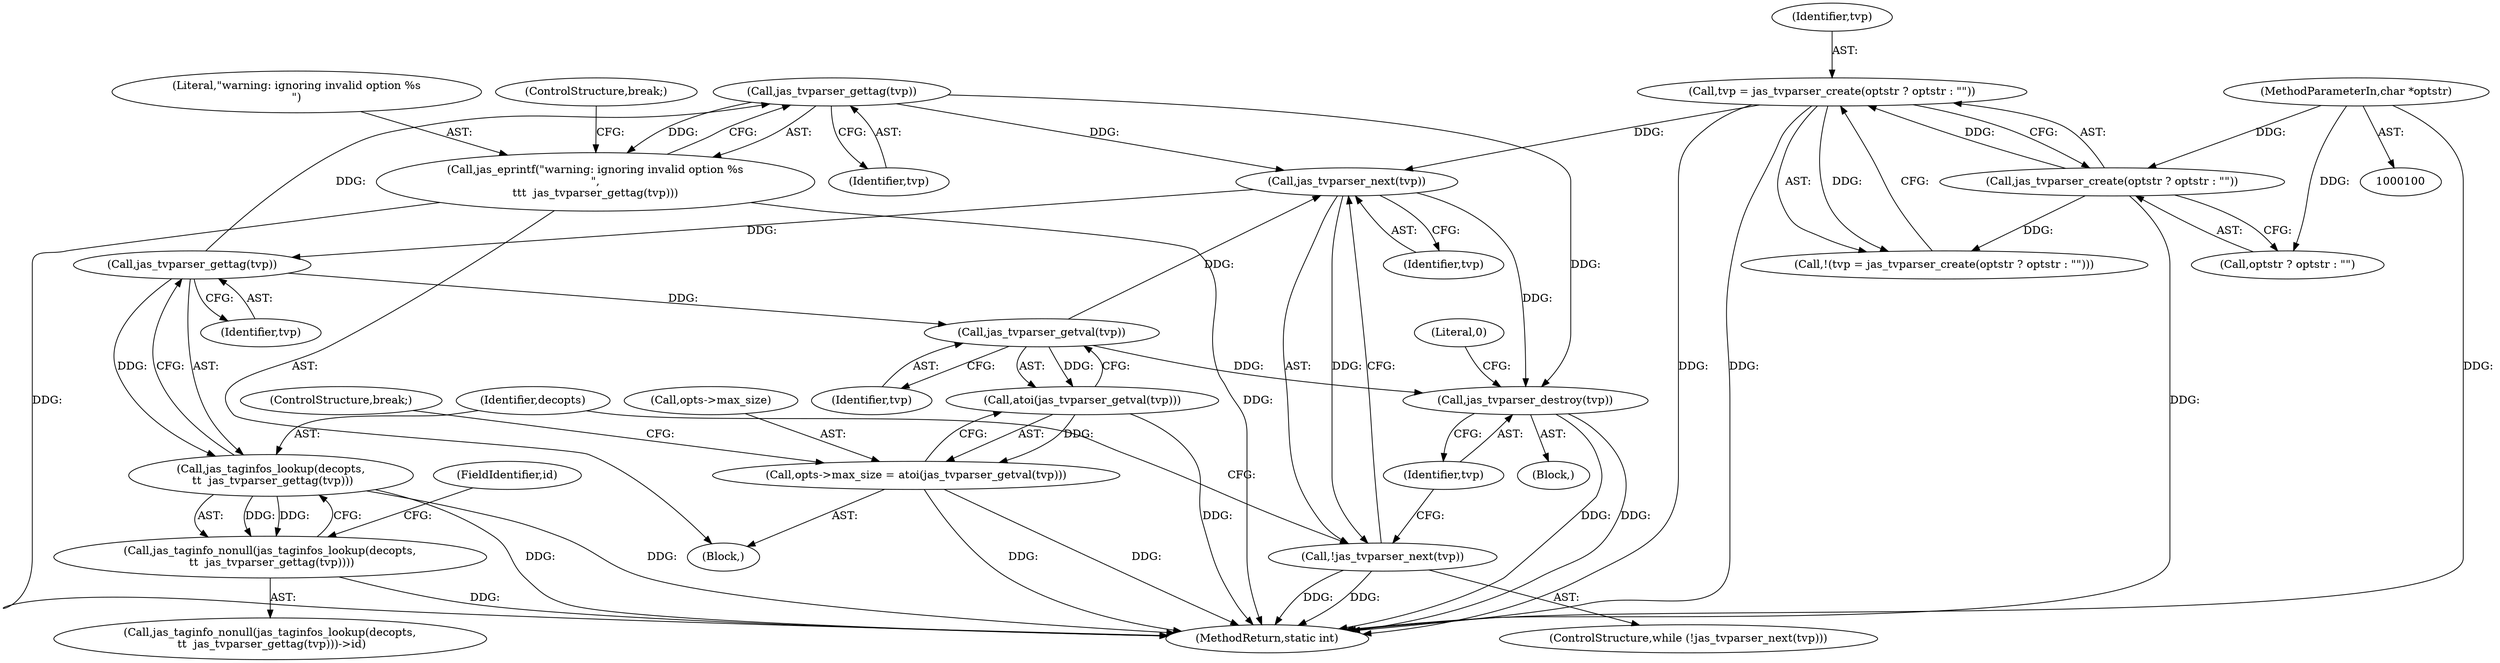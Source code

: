 digraph "0_jasper_d42b2388f7f8e0332c846675133acea151fc557a_39@pointer" {
"1000149" [label="(Call,jas_tvparser_gettag(tvp))"];
"1000133" [label="(Call,jas_tvparser_gettag(tvp))"];
"1000125" [label="(Call,jas_tvparser_next(tvp))"];
"1000143" [label="(Call,jas_tvparser_getval(tvp))"];
"1000112" [label="(Call,tvp = jas_tvparser_create(optstr ? optstr : \"\"))"];
"1000114" [label="(Call,jas_tvparser_create(optstr ? optstr : \"\"))"];
"1000101" [label="(MethodParameterIn,char *optstr)"];
"1000149" [label="(Call,jas_tvparser_gettag(tvp))"];
"1000124" [label="(Call,!jas_tvparser_next(tvp))"];
"1000131" [label="(Call,jas_taginfos_lookup(decopts,\n \t\t  jas_tvparser_gettag(tvp)))"];
"1000130" [label="(Call,jas_taginfo_nonull(jas_taginfos_lookup(decopts,\n \t\t  jas_tvparser_gettag(tvp))))"];
"1000142" [label="(Call,atoi(jas_tvparser_getval(tvp)))"];
"1000138" [label="(Call,opts->max_size = atoi(jas_tvparser_getval(tvp)))"];
"1000152" [label="(Call,jas_tvparser_destroy(tvp))"];
"1000147" [label="(Call,jas_eprintf(\"warning: ignoring invalid option %s\n\",\n\t\t\t  jas_tvparser_gettag(tvp)))"];
"1000133" [label="(Call,jas_tvparser_gettag(tvp))"];
"1000125" [label="(Call,jas_tvparser_next(tvp))"];
"1000129" [label="(Call,jas_taginfo_nonull(jas_taginfos_lookup(decopts,\n \t\t  jas_tvparser_gettag(tvp)))->id)"];
"1000148" [label="(Literal,\"warning: ignoring invalid option %s\n\")"];
"1000155" [label="(Literal,0)"];
"1000136" [label="(Block,)"];
"1000113" [label="(Identifier,tvp)"];
"1000147" [label="(Call,jas_eprintf(\"warning: ignoring invalid option %s\n\",\n\t\t\t  jas_tvparser_gettag(tvp)))"];
"1000139" [label="(Call,opts->max_size)"];
"1000142" [label="(Call,atoi(jas_tvparser_getval(tvp)))"];
"1000112" [label="(Call,tvp = jas_tvparser_create(optstr ? optstr : \"\"))"];
"1000138" [label="(Call,opts->max_size = atoi(jas_tvparser_getval(tvp)))"];
"1000145" [label="(ControlStructure,break;)"];
"1000103" [label="(Block,)"];
"1000130" [label="(Call,jas_taginfo_nonull(jas_taginfos_lookup(decopts,\n \t\t  jas_tvparser_gettag(tvp))))"];
"1000144" [label="(Identifier,tvp)"];
"1000151" [label="(ControlStructure,break;)"];
"1000152" [label="(Call,jas_tvparser_destroy(tvp))"];
"1000114" [label="(Call,jas_tvparser_create(optstr ? optstr : \"\"))"];
"1000153" [label="(Identifier,tvp)"];
"1000135" [label="(FieldIdentifier,id)"];
"1000132" [label="(Identifier,decopts)"];
"1000124" [label="(Call,!jas_tvparser_next(tvp))"];
"1000156" [label="(MethodReturn,static int)"];
"1000149" [label="(Call,jas_tvparser_gettag(tvp))"];
"1000143" [label="(Call,jas_tvparser_getval(tvp))"];
"1000131" [label="(Call,jas_taginfos_lookup(decopts,\n \t\t  jas_tvparser_gettag(tvp)))"];
"1000150" [label="(Identifier,tvp)"];
"1000111" [label="(Call,!(tvp = jas_tvparser_create(optstr ? optstr : \"\")))"];
"1000123" [label="(ControlStructure,while (!jas_tvparser_next(tvp)))"];
"1000134" [label="(Identifier,tvp)"];
"1000115" [label="(Call,optstr ? optstr : \"\")"];
"1000126" [label="(Identifier,tvp)"];
"1000101" [label="(MethodParameterIn,char *optstr)"];
"1000149" -> "1000147"  [label="AST: "];
"1000149" -> "1000150"  [label="CFG: "];
"1000150" -> "1000149"  [label="AST: "];
"1000147" -> "1000149"  [label="CFG: "];
"1000149" -> "1000125"  [label="DDG: "];
"1000149" -> "1000147"  [label="DDG: "];
"1000133" -> "1000149"  [label="DDG: "];
"1000149" -> "1000152"  [label="DDG: "];
"1000133" -> "1000131"  [label="AST: "];
"1000133" -> "1000134"  [label="CFG: "];
"1000134" -> "1000133"  [label="AST: "];
"1000131" -> "1000133"  [label="CFG: "];
"1000133" -> "1000131"  [label="DDG: "];
"1000125" -> "1000133"  [label="DDG: "];
"1000133" -> "1000143"  [label="DDG: "];
"1000125" -> "1000124"  [label="AST: "];
"1000125" -> "1000126"  [label="CFG: "];
"1000126" -> "1000125"  [label="AST: "];
"1000124" -> "1000125"  [label="CFG: "];
"1000125" -> "1000124"  [label="DDG: "];
"1000143" -> "1000125"  [label="DDG: "];
"1000112" -> "1000125"  [label="DDG: "];
"1000125" -> "1000152"  [label="DDG: "];
"1000143" -> "1000142"  [label="AST: "];
"1000143" -> "1000144"  [label="CFG: "];
"1000144" -> "1000143"  [label="AST: "];
"1000142" -> "1000143"  [label="CFG: "];
"1000143" -> "1000142"  [label="DDG: "];
"1000143" -> "1000152"  [label="DDG: "];
"1000112" -> "1000111"  [label="AST: "];
"1000112" -> "1000114"  [label="CFG: "];
"1000113" -> "1000112"  [label="AST: "];
"1000114" -> "1000112"  [label="AST: "];
"1000111" -> "1000112"  [label="CFG: "];
"1000112" -> "1000156"  [label="DDG: "];
"1000112" -> "1000156"  [label="DDG: "];
"1000112" -> "1000111"  [label="DDG: "];
"1000114" -> "1000112"  [label="DDG: "];
"1000114" -> "1000115"  [label="CFG: "];
"1000115" -> "1000114"  [label="AST: "];
"1000114" -> "1000156"  [label="DDG: "];
"1000114" -> "1000111"  [label="DDG: "];
"1000101" -> "1000114"  [label="DDG: "];
"1000101" -> "1000100"  [label="AST: "];
"1000101" -> "1000156"  [label="DDG: "];
"1000101" -> "1000115"  [label="DDG: "];
"1000124" -> "1000123"  [label="AST: "];
"1000132" -> "1000124"  [label="CFG: "];
"1000153" -> "1000124"  [label="CFG: "];
"1000124" -> "1000156"  [label="DDG: "];
"1000124" -> "1000156"  [label="DDG: "];
"1000131" -> "1000130"  [label="AST: "];
"1000132" -> "1000131"  [label="AST: "];
"1000130" -> "1000131"  [label="CFG: "];
"1000131" -> "1000156"  [label="DDG: "];
"1000131" -> "1000156"  [label="DDG: "];
"1000131" -> "1000130"  [label="DDG: "];
"1000131" -> "1000130"  [label="DDG: "];
"1000130" -> "1000129"  [label="AST: "];
"1000135" -> "1000130"  [label="CFG: "];
"1000130" -> "1000156"  [label="DDG: "];
"1000142" -> "1000138"  [label="AST: "];
"1000138" -> "1000142"  [label="CFG: "];
"1000142" -> "1000156"  [label="DDG: "];
"1000142" -> "1000138"  [label="DDG: "];
"1000138" -> "1000136"  [label="AST: "];
"1000139" -> "1000138"  [label="AST: "];
"1000145" -> "1000138"  [label="CFG: "];
"1000138" -> "1000156"  [label="DDG: "];
"1000138" -> "1000156"  [label="DDG: "];
"1000152" -> "1000103"  [label="AST: "];
"1000152" -> "1000153"  [label="CFG: "];
"1000153" -> "1000152"  [label="AST: "];
"1000155" -> "1000152"  [label="CFG: "];
"1000152" -> "1000156"  [label="DDG: "];
"1000152" -> "1000156"  [label="DDG: "];
"1000147" -> "1000136"  [label="AST: "];
"1000148" -> "1000147"  [label="AST: "];
"1000151" -> "1000147"  [label="CFG: "];
"1000147" -> "1000156"  [label="DDG: "];
"1000147" -> "1000156"  [label="DDG: "];
}
